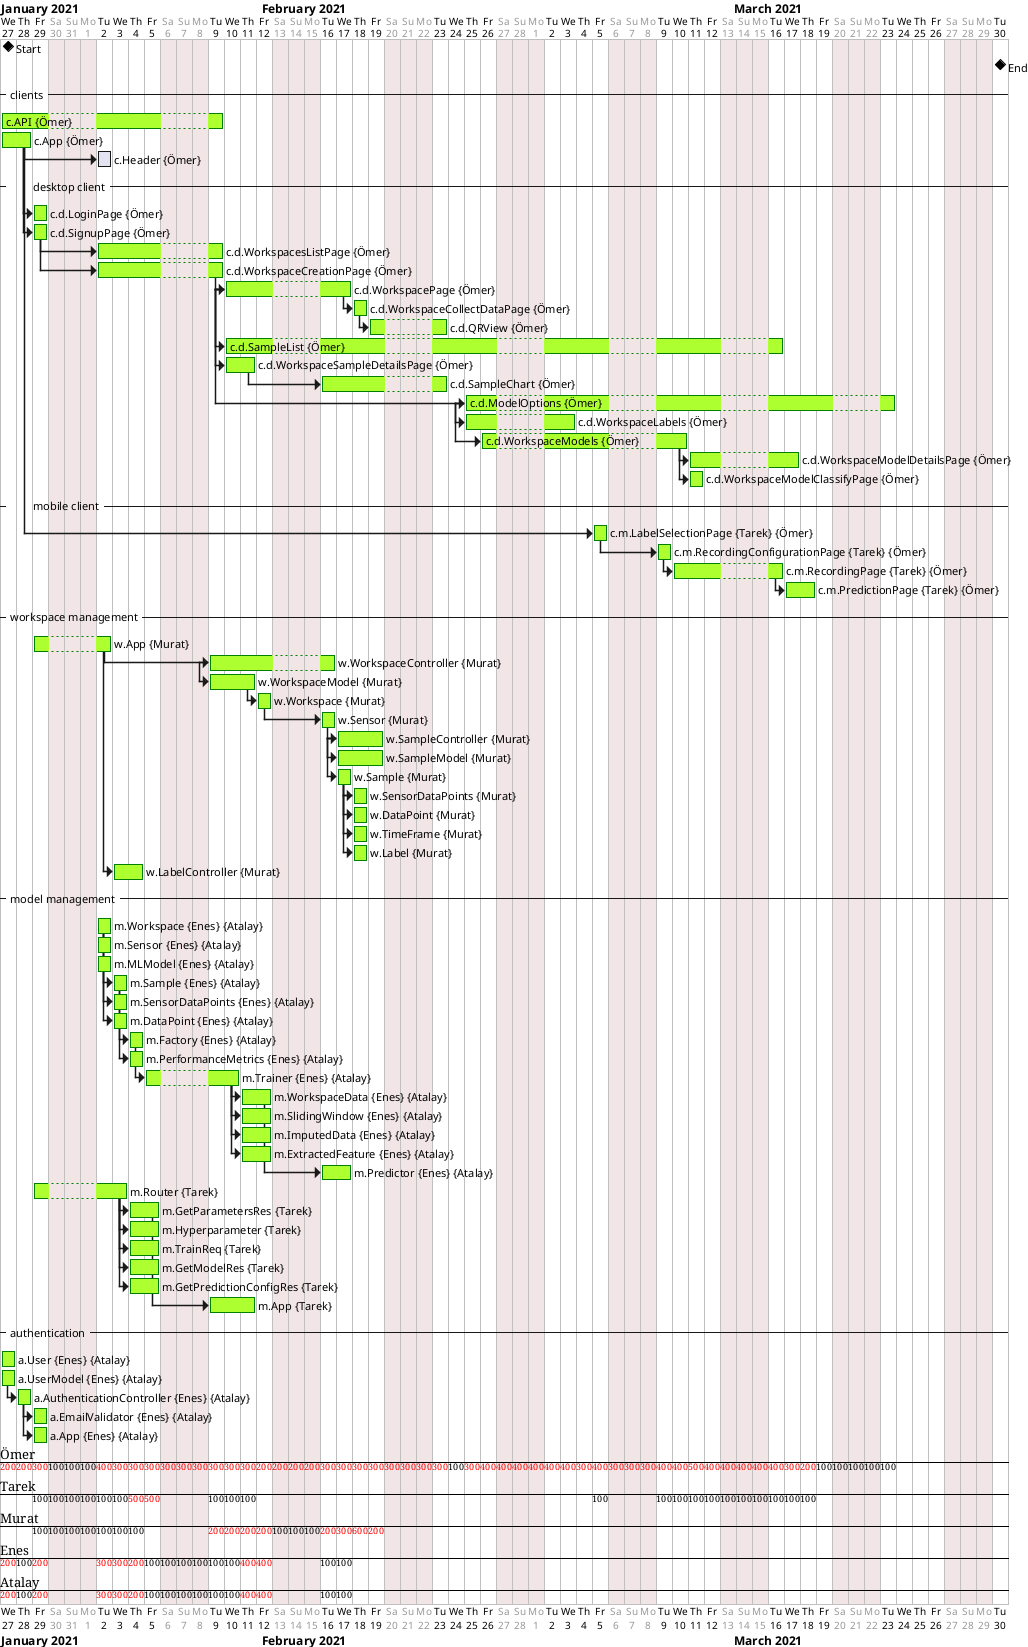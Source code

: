 @startgantt
Project starts 2021-01-27
saturday are closed
sunday are closed
monday are closed
' and ends 2021-02-19
[Start] happens 2021-01-27
[End] happens 2021-03-30
-- clients --
[c.API] on {Ömer} lasts 2 week and is colored in GreenYellow/Green
[c.App] on {Ömer} lasts 2 days and is colored in GreenYellow/Green
[c.Header] on {Ömer} starts 4 day after [c.App]'s end and lasts 1 day
-- \tdesktop client --
[c.d.LoginPage] on {Ömer} starts at [c.App]'s end and lasts 1 day and is colored in GreenYellow/Green
[c.d.SignupPage] on {Ömer} starts at [c.App]'s end and lasts 1 day and is colored in GreenYellow/Green
[c.d.WorkspacesListPage] on {Ömer} starts at [c.d.SignupPage]'s end and lasts 5 day and is colored in GreenYellow/Green
[c.d.WorkspaceCreationPage] on {Ömer} starts at [c.d.SignupPage]'s end and lasts 5 days and is colored in GreenYellow/Green
[c.d.WorkspacePage] on {Ömer} starts at [c.d.WorkspaceCreationPage]'s end and lasts 5 day and is colored in GreenYellow/Green
[c.d.WorkspaceCollectDataPage] on {Ömer} starts at [c.d.WorkspacePage]'s end and lasts 1 day and is colored in GreenYellow/Green
[c.d.QRView] on {Ömer} starts at [c.d.WorkspaceCollectDataPage]'s end and lasts 2 days and is colored in GreenYellow/Green
[c.d.SampleList] on {Ömer} starts at [c.d.WorkspacePage]'s start and lasts 20 day and is colored in GreenYellow/Green
[c.d.WorkspaceSampleDetailsPage] on {Ömer} starts at [c.d.WorkspacePage]'s start and lasts 2 days and is colored in GreenYellow/Green
[c.d.SampleChart] on {Ömer} starts 2 days after [c.d.WorkspaceSampleDetailsPage]'s end and lasts 5 days and is colored in GreenYellow/Green
[c.d.ModelOptions] on {Ömer} starts 15 days after [c.d.WorkspacePage]'s start and lasts 15 day and is colored in GreenYellow/Green
[c.d.WorkspaceLabels] on {Ömer} starts at [c.d.ModelOptions]'s start and lasts 4 day and is colored in GreenYellow/Green
[c.d.WorkspaceModels] on {Ömer} starts 1 day after [c.d.ModelOptions]'s start and lasts 7 day and is colored in GreenYellow/Green
[c.d.WorkspaceModelDetailsPage] on {Ömer} starts at [c.d.WorkspaceModels]'s end and lasts 4 day and is colored in GreenYellow/Green
[c.d.WorkspaceModelClassifyPage] on {Ömer} starts at [c.d.WorkspaceModels]'s end and lasts 1 day and is colored in GreenYellow/Green
-- \tmobile client --
[c.m.LabelSelectionPage] on {Tarek} {Ömer} starts 35 days after [c.App]'s end and lasts 1 day and is colored in GreenYellow/Green
[c.m.RecordingConfigurationPage] on {Tarek} {Ömer} starts at [c.m.LabelSelectionPage]'s end and lasts 1 day and is colored in GreenYellow/Green
[c.m.RecordingPage] on {Tarek} {Ömer} starts at [c.m.RecordingConfigurationPage]'s end and lasts 8 day and is colored in GreenYellow/Green
[c.m.PredictionPage] on {Tarek} {Ömer} starts at [c.m.RecordingPage]'s end and lasts 4 day and is colored in GreenYellow/Green
-- workspace management --
[w.App] on {Murat} starts 2021-01-29 and  lasts 2 day and is colored in GreenYellow/Green
[w.WorkspaceController] on {Murat} starts 3 days after [w.App]'s end and lasts 5 day and is colored in GreenYellow/Green
[w.WorkspaceModel] on {Murat} starts at [w.WorkspaceController]'s start and lasts 3 day and is colored in GreenYellow/Green
[w.Workspace] on {Murat} starts at [w.WorkspaceModel]'s end and lasts 1 day and is colored in GreenYellow/Green
[w.Sensor] on {Murat} starts at [w.Workspace]'s end and lasts 1 day and is colored in GreenYellow/Green
[w.SampleController] on {Murat} starts at [w.Sensor]'s end and lasts 3 day and is colored in GreenYellow/Green
[w.SampleModel] on {Murat} starts at [w.SampleController]'s start and lasts 3 day and is colored in GreenYellow/Green
[w.Sample] on {Murat} starts at [w.SampleController]'s start and lasts 1 day and is colored in GreenYellow/Green
[w.SensorDataPoints] on {Murat} starts at [w.Sample]'s end and lasts 1 day and is colored in GreenYellow/Green
[w.DataPoint] on {Murat} starts at [w.SensorDataPoints]'s start and lasts 1 day and is colored in GreenYellow/Green
[w.TimeFrame] on {Murat} starts at [w.Sample]'s end and lasts 1 day and is colored in GreenYellow/Green
[w.Label] on {Murat} starts at [w.Sample]'s end and lasts 1 day and is colored in GreenYellow/Green
[w.LabelController] on {Murat} starts at [w.App]'s end and lasts 2 day and is colored in GreenYellow/Green
-- model management --
[m.Workspace] on {Enes} {Atalay} starts 2021-02-01 and lasts 1 day and is colored in GreenYellow/Green
[m.Sensor] on {Enes} {Atalay} starts 2021-02-01 and lasts 1 day  and is colored in GreenYellow/Green
[m.MLModel] on {Enes} {Atalay} starts 2021-02-01 and lasts 1 day and is colored in GreenYellow/Green
[m.Sample] on {Enes} {Atalay} starts at [m.Workspace]'s end and lasts 1 day and is colored in GreenYellow/Green
[m.SensorDataPoints] on {Enes} {Atalay} starts at [m.Workspace]'s end and lasts 1 day and is colored in GreenYellow/Green
[m.DataPoint] on {Enes} {Atalay} starts at [m.Workspace]'s end and lasts 1 day and is colored in GreenYellow/Green
[m.Factory] on {Enes} {Atalay} starts at [m.Sample]'s end and lasts 2 day and is colored in GreenYellow/Green
[m.PerformanceMetrics] on {Enes} {Atalay} starts at [m.Sample]'s end and lasts 2 day  and is colored in GreenYellow/Green
[m.Trainer] on {Enes} {Atalay} starts at [m.Factory]'s end and lasts 5 day and is colored in GreenYellow/Green
[m.WorkspaceData] on {Enes} {Atalay} starts at [m.Trainer]'s end and lasts 3 day  and is colored in GreenYellow/Green
[m.SlidingWindow] on {Enes} {Atalay} starts at [m.Trainer]'s end and lasts 3 day  and is colored in GreenYellow/Green
[m.ImputedData] on {Enes} {Atalay} starts at [m.Trainer]'s end and lasts 3 day  and is colored in GreenYellow/Green
[m.ExtractedFeature] on {Enes} {Atalay} starts at [m.Trainer]'s end and lasts 3 day  and is colored in GreenYellow/Green
[m.Predictor] on {Enes} {Atalay} starts at [m.WorkspaceData]'s end and lasts 3 day  and is colored in GreenYellow/Green
[m.Router] on {Tarek} starts 2021-01-29 and lasts 3 day and is colored in GreenYellow/Green
[m.GetParametersRes] on {Tarek} starts at [m.Router]'s end and lasts 2 day and is colored in GreenYellow/Green
[m.Hyperparameter] on {Tarek} starts at [m.Router]'s end and lasts 2 day and is colored in GreenYellow/Green
[m.TrainReq] on {Tarek} starts at [m.Router]'s end and lasts 2 day and is colored in GreenYellow/Green
[m.GetModelRes] on {Tarek} starts at [m.Router]'s end and lasts 2 day and is colored in GreenYellow/Green
[m.GetPredictionConfigRes] on {Tarek} starts at [m.Router]'s end and lasts 2 day and is colored in GreenYellow/Green
[m.App] on {Tarek} starts at [m.GetParametersRes]'s end and lasts 3 day  and is colored in GreenYellow/Green
-- authentication --
[a.User] on {Enes} {Atalay} lasts 1 day and is colored in GreenYellow/Green
[a.UserModel] on {Enes} {Atalay} lasts 1 day and is colored in GreenYellow/Green
[a.AuthenticationController] on {Enes} {Atalay} starts at [a.UserModel]'s end and lasts 1 day and is colored in GreenYellow/Green
[a.EmailValidator] on {Enes} {Atalay} starts at [a.AuthenticationController]'s end and lasts 1 day and is colored in GreenYellow/Green
[a.App] on {Enes} {Atalay} starts at [a.AuthenticationController]'s end and lasts 1 day and is colored in GreenYellow/Green
@endgantt